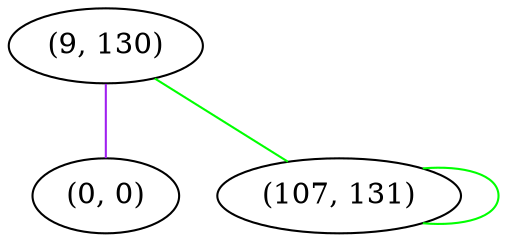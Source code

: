graph "" {
"(9, 130)";
"(0, 0)";
"(107, 131)";
"(9, 130)" -- "(0, 0)"  [color=purple, key=0, weight=4];
"(9, 130)" -- "(107, 131)"  [color=green, key=0, weight=2];
"(107, 131)" -- "(107, 131)"  [color=green, key=0, weight=2];
}
